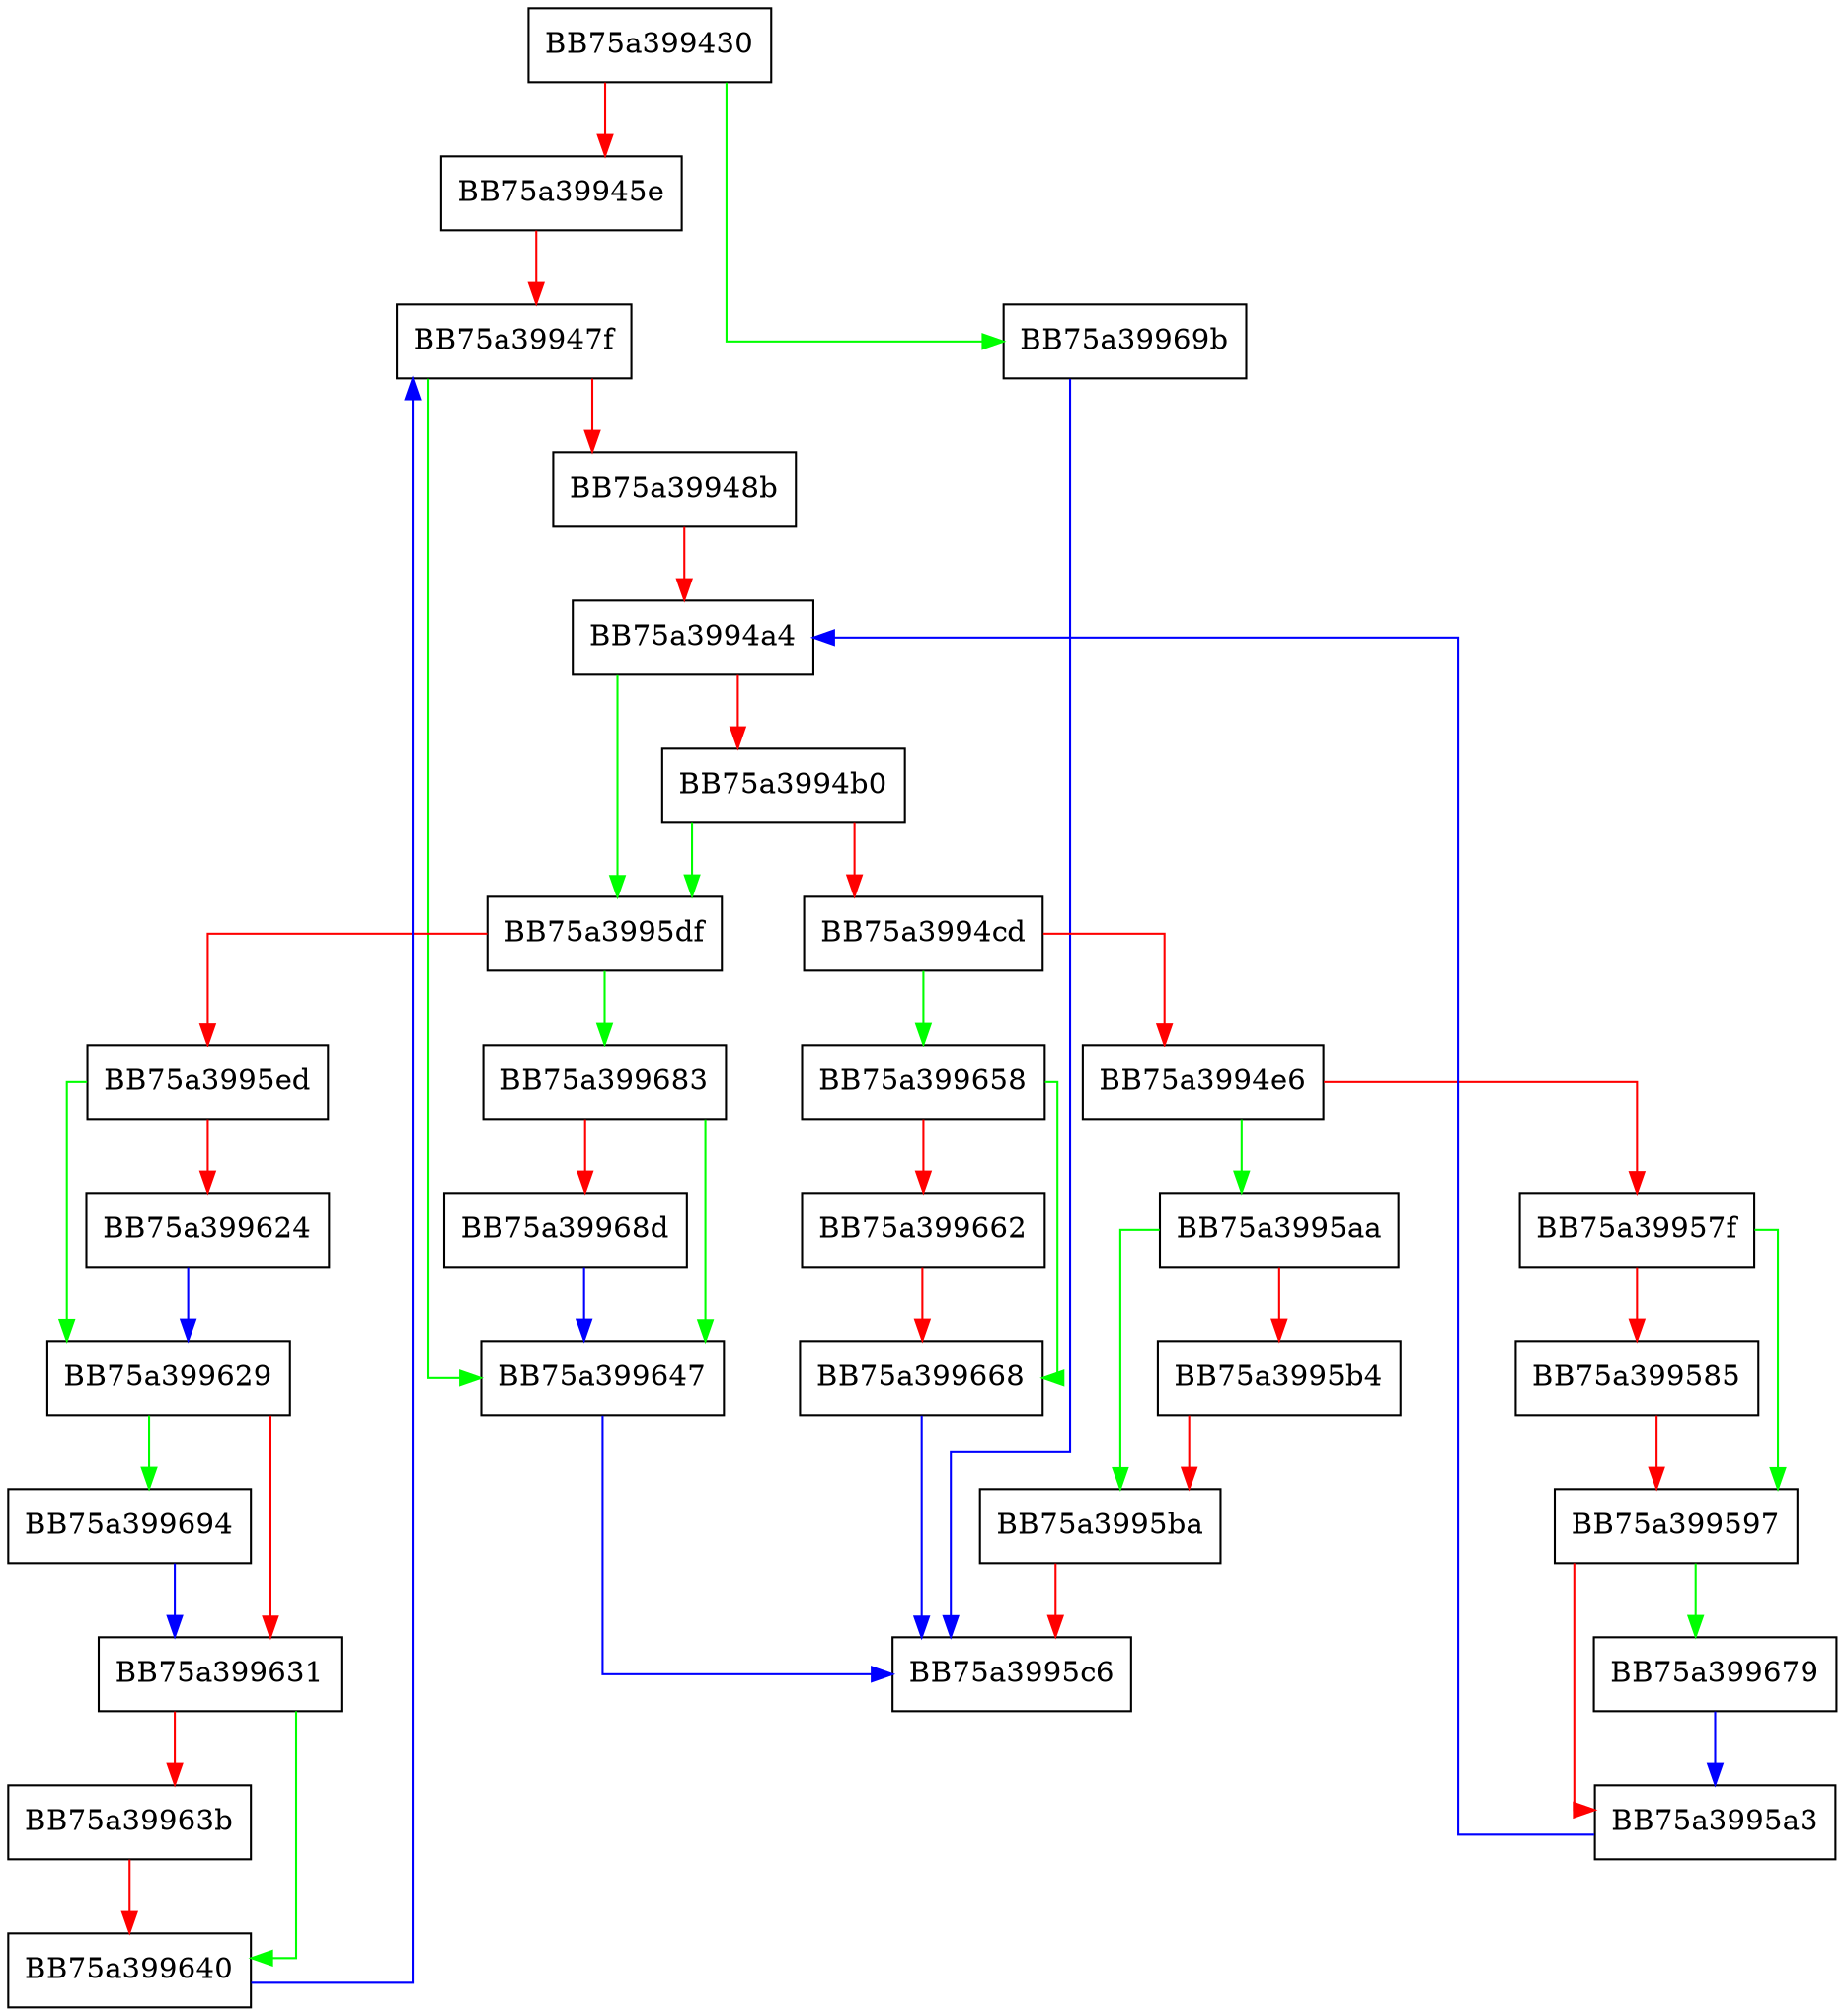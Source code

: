 digraph search {
  node [shape="box"];
  graph [splines=ortho];
  BB75a399430 -> BB75a39969b [color="green"];
  BB75a399430 -> BB75a39945e [color="red"];
  BB75a39945e -> BB75a39947f [color="red"];
  BB75a39947f -> BB75a399647 [color="green"];
  BB75a39947f -> BB75a39948b [color="red"];
  BB75a39948b -> BB75a3994a4 [color="red"];
  BB75a3994a4 -> BB75a3995df [color="green"];
  BB75a3994a4 -> BB75a3994b0 [color="red"];
  BB75a3994b0 -> BB75a3995df [color="green"];
  BB75a3994b0 -> BB75a3994cd [color="red"];
  BB75a3994cd -> BB75a399658 [color="green"];
  BB75a3994cd -> BB75a3994e6 [color="red"];
  BB75a3994e6 -> BB75a3995aa [color="green"];
  BB75a3994e6 -> BB75a39957f [color="red"];
  BB75a39957f -> BB75a399597 [color="green"];
  BB75a39957f -> BB75a399585 [color="red"];
  BB75a399585 -> BB75a399597 [color="red"];
  BB75a399597 -> BB75a399679 [color="green"];
  BB75a399597 -> BB75a3995a3 [color="red"];
  BB75a3995a3 -> BB75a3994a4 [color="blue"];
  BB75a3995aa -> BB75a3995ba [color="green"];
  BB75a3995aa -> BB75a3995b4 [color="red"];
  BB75a3995b4 -> BB75a3995ba [color="red"];
  BB75a3995ba -> BB75a3995c6 [color="red"];
  BB75a3995df -> BB75a399683 [color="green"];
  BB75a3995df -> BB75a3995ed [color="red"];
  BB75a3995ed -> BB75a399629 [color="green"];
  BB75a3995ed -> BB75a399624 [color="red"];
  BB75a399624 -> BB75a399629 [color="blue"];
  BB75a399629 -> BB75a399694 [color="green"];
  BB75a399629 -> BB75a399631 [color="red"];
  BB75a399631 -> BB75a399640 [color="green"];
  BB75a399631 -> BB75a39963b [color="red"];
  BB75a39963b -> BB75a399640 [color="red"];
  BB75a399640 -> BB75a39947f [color="blue"];
  BB75a399647 -> BB75a3995c6 [color="blue"];
  BB75a399658 -> BB75a399668 [color="green"];
  BB75a399658 -> BB75a399662 [color="red"];
  BB75a399662 -> BB75a399668 [color="red"];
  BB75a399668 -> BB75a3995c6 [color="blue"];
  BB75a399679 -> BB75a3995a3 [color="blue"];
  BB75a399683 -> BB75a399647 [color="green"];
  BB75a399683 -> BB75a39968d [color="red"];
  BB75a39968d -> BB75a399647 [color="blue"];
  BB75a399694 -> BB75a399631 [color="blue"];
  BB75a39969b -> BB75a3995c6 [color="blue"];
}